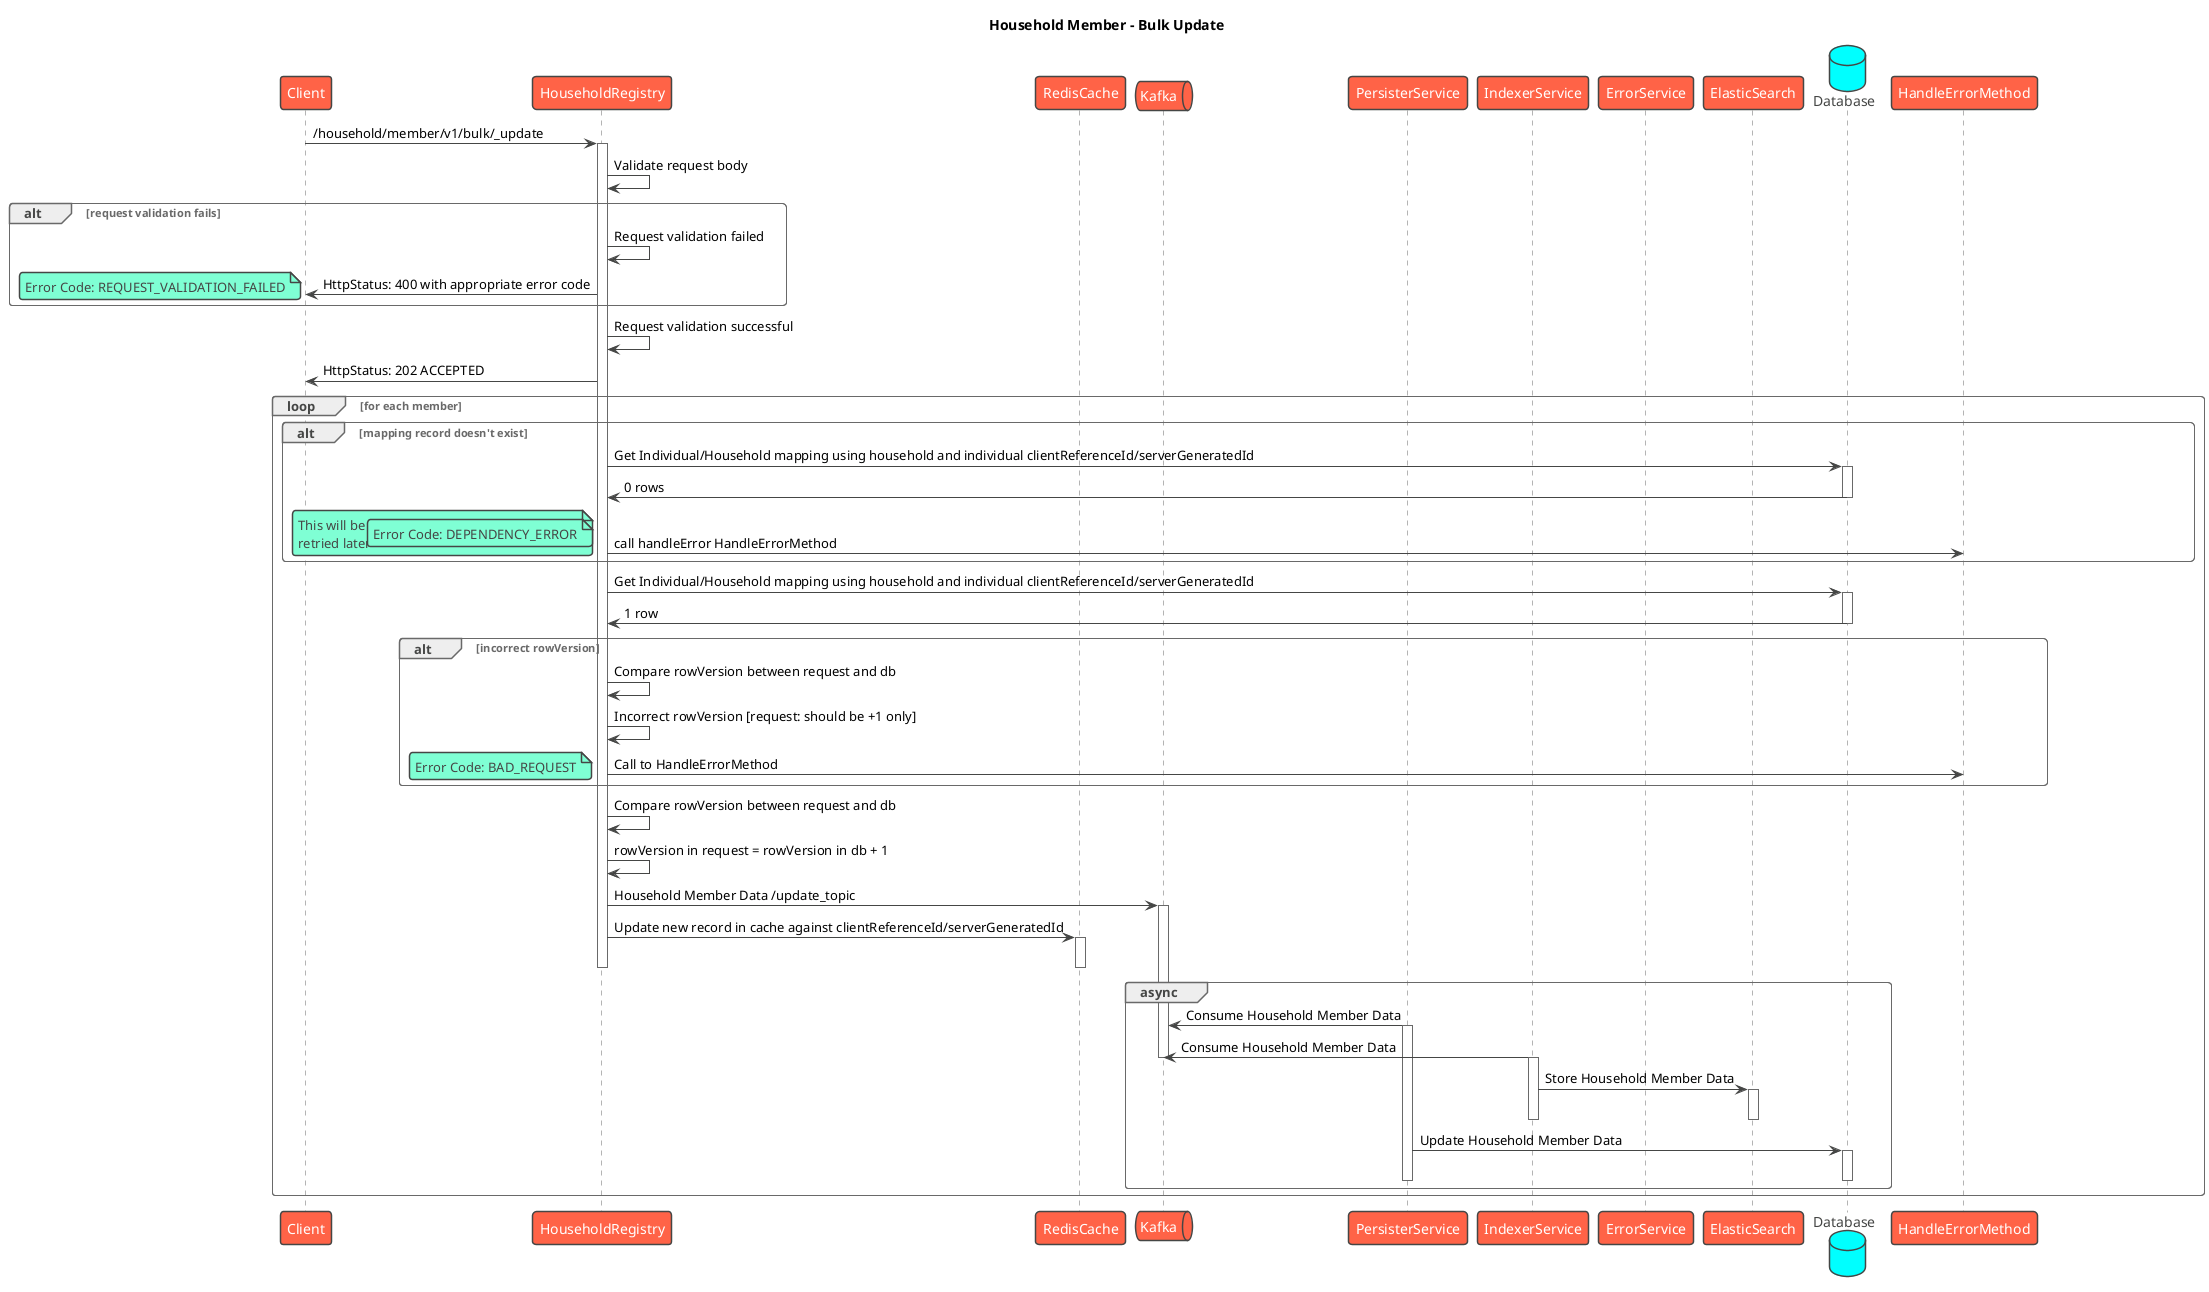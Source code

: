 @startuml
title Household Member - Bulk Update
!theme vibrant
participant Client as c
participant HouseholdRegistry as s
participant RedisCache as rc
queue Kafka as k
participant PersisterService as prs
participant IndexerService as idx
participant ErrorService as es
participant ElasticSearch as el
database Database as db
participant HandleErrorMethod as he

c -> s : /household/member/v1/bulk/_update
activate s
s -> s: Validate request body
alt request validation fails
    s -> s: Request validation failed
    s -> c: HttpStatus: 400 with appropriate error code
    note left
      Error Code: REQUEST_VALIDATION_FAILED
    end note
end
s -> s: Request validation successful
s->c: HttpStatus: 202 ACCEPTED
loop for each member
alt mapping record doesn't exist
  s -> db: Get Individual/Household mapping using household and individual clientReferenceId/serverGeneratedId
  activate db
  db -> s: 0 rows
  deactivate db
  s -> he: call handleError HandleErrorMethod
  note left
      This will be marked as recoverable and will be
      retried later
  end note
  note left
      Error Code: DEPENDENCY_ERROR
  end note
end
s -> db: Get Individual/Household mapping using household and individual clientReferenceId/serverGeneratedId
activate db
db -> s: 1 row
deactivate db
alt incorrect rowVersion
    s -> s: Compare rowVersion between request and db
    s -> s: Incorrect rowVersion [request: should be +1 only]
    s -> he: Call to HandleErrorMethod
    note left
      Error Code: BAD_REQUEST
    end note
end
s -> s: Compare rowVersion between request and db
s -> s: rowVersion in request = rowVersion in db + 1
s -> k: Household Member Data /update_topic
activate k
s -> rc: Update new record in cache against clientReferenceId/serverGeneratedId
activate rc
deactivate rc

deactivate s
group async
    prs -> k: Consume Household Member Data
    activate prs
    idx -> k: Consume Household Member Data
    deactivate k
    activate idx
    idx -> el: Store Household Member Data
    activate el
    deactivate el
    deactivate idx
    prs -> db: Update Household Member Data
    activate db
    deactivate db
    deactivate prs
end
end
@enduml